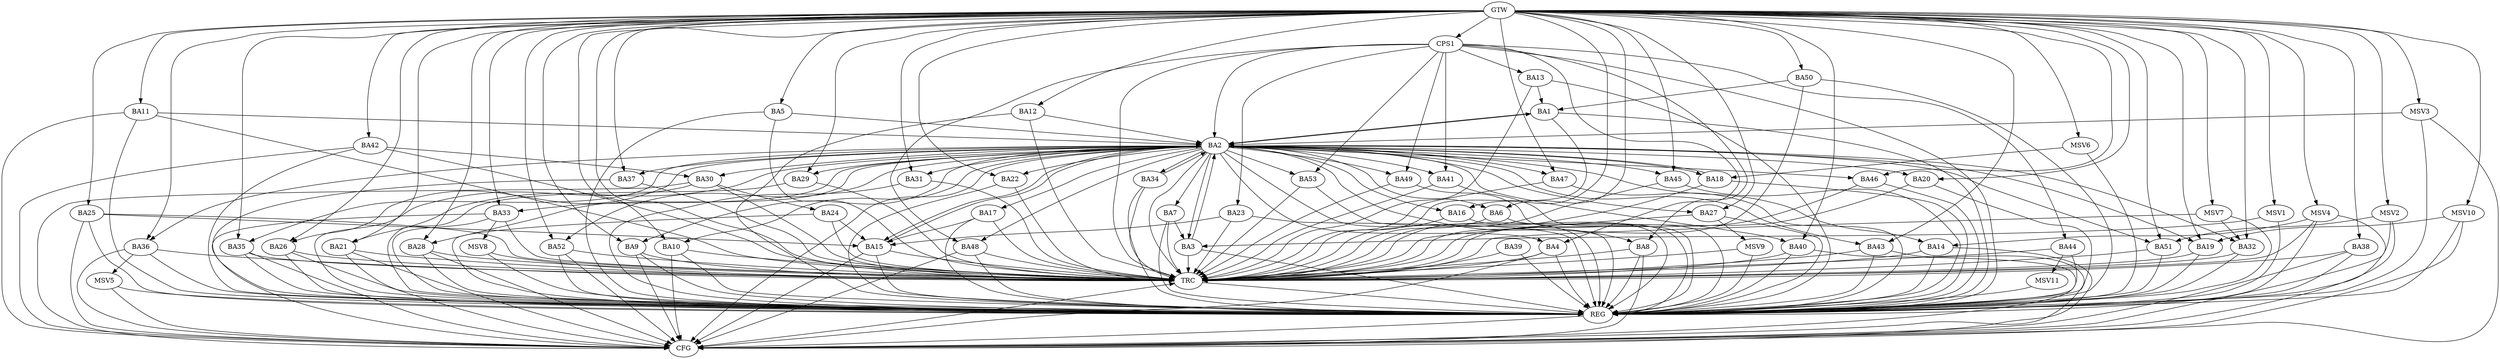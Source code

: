 strict digraph G {
  BA1 [ label="BA1" ];
  BA2 [ label="BA2" ];
  BA3 [ label="BA3" ];
  BA4 [ label="BA4" ];
  BA5 [ label="BA5" ];
  BA6 [ label="BA6" ];
  BA7 [ label="BA7" ];
  BA8 [ label="BA8" ];
  BA9 [ label="BA9" ];
  BA10 [ label="BA10" ];
  BA11 [ label="BA11" ];
  BA12 [ label="BA12" ];
  BA13 [ label="BA13" ];
  BA14 [ label="BA14" ];
  BA15 [ label="BA15" ];
  BA16 [ label="BA16" ];
  BA17 [ label="BA17" ];
  BA18 [ label="BA18" ];
  BA19 [ label="BA19" ];
  BA20 [ label="BA20" ];
  BA21 [ label="BA21" ];
  BA22 [ label="BA22" ];
  BA23 [ label="BA23" ];
  BA24 [ label="BA24" ];
  BA25 [ label="BA25" ];
  BA26 [ label="BA26" ];
  BA27 [ label="BA27" ];
  BA28 [ label="BA28" ];
  BA29 [ label="BA29" ];
  BA30 [ label="BA30" ];
  BA31 [ label="BA31" ];
  BA32 [ label="BA32" ];
  BA33 [ label="BA33" ];
  BA34 [ label="BA34" ];
  BA35 [ label="BA35" ];
  BA36 [ label="BA36" ];
  BA37 [ label="BA37" ];
  BA38 [ label="BA38" ];
  BA39 [ label="BA39" ];
  BA40 [ label="BA40" ];
  BA41 [ label="BA41" ];
  BA42 [ label="BA42" ];
  BA43 [ label="BA43" ];
  BA44 [ label="BA44" ];
  BA45 [ label="BA45" ];
  BA46 [ label="BA46" ];
  BA47 [ label="BA47" ];
  BA48 [ label="BA48" ];
  BA49 [ label="BA49" ];
  BA50 [ label="BA50" ];
  BA51 [ label="BA51" ];
  BA52 [ label="BA52" ];
  BA53 [ label="BA53" ];
  CPS1 [ label="CPS1" ];
  GTW [ label="GTW" ];
  REG [ label="REG" ];
  CFG [ label="CFG" ];
  TRC [ label="TRC" ];
  MSV1 [ label="MSV1" ];
  MSV2 [ label="MSV2" ];
  MSV3 [ label="MSV3" ];
  MSV4 [ label="MSV4" ];
  MSV5 [ label="MSV5" ];
  MSV6 [ label="MSV6" ];
  MSV7 [ label="MSV7" ];
  MSV8 [ label="MSV8" ];
  MSV9 [ label="MSV9" ];
  MSV10 [ label="MSV10" ];
  MSV11 [ label="MSV11" ];
  BA1 -> BA2;
  BA2 -> BA1;
  BA3 -> BA2;
  BA5 -> BA2;
  BA7 -> BA3;
  BA11 -> BA2;
  BA12 -> BA2;
  BA13 -> BA1;
  BA15 -> BA2;
  BA17 -> BA15;
  BA18 -> BA2;
  BA23 -> BA15;
  BA24 -> BA15;
  BA25 -> BA15;
  BA30 -> BA24;
  BA34 -> BA2;
  BA42 -> BA30;
  BA50 -> BA1;
  CPS1 -> BA4;
  CPS1 -> BA41;
  CPS1 -> BA23;
  CPS1 -> BA44;
  CPS1 -> BA2;
  CPS1 -> BA53;
  CPS1 -> BA49;
  CPS1 -> BA48;
  CPS1 -> BA13;
  CPS1 -> BA8;
  GTW -> BA5;
  GTW -> BA6;
  GTW -> BA9;
  GTW -> BA10;
  GTW -> BA11;
  GTW -> BA12;
  GTW -> BA16;
  GTW -> BA19;
  GTW -> BA20;
  GTW -> BA21;
  GTW -> BA22;
  GTW -> BA25;
  GTW -> BA26;
  GTW -> BA27;
  GTW -> BA28;
  GTW -> BA29;
  GTW -> BA31;
  GTW -> BA32;
  GTW -> BA33;
  GTW -> BA35;
  GTW -> BA36;
  GTW -> BA37;
  GTW -> BA38;
  GTW -> BA40;
  GTW -> BA42;
  GTW -> BA43;
  GTW -> BA45;
  GTW -> BA46;
  GTW -> BA47;
  GTW -> BA50;
  GTW -> BA51;
  GTW -> BA52;
  GTW -> CPS1;
  BA1 -> REG;
  BA2 -> REG;
  BA3 -> REG;
  BA4 -> REG;
  BA5 -> REG;
  BA6 -> REG;
  BA7 -> REG;
  BA8 -> REG;
  BA9 -> REG;
  BA10 -> REG;
  BA11 -> REG;
  BA12 -> REG;
  BA13 -> REG;
  BA14 -> REG;
  BA15 -> REG;
  BA16 -> REG;
  BA17 -> REG;
  BA18 -> REG;
  BA19 -> REG;
  BA20 -> REG;
  BA21 -> REG;
  BA22 -> REG;
  BA23 -> REG;
  BA24 -> REG;
  BA25 -> REG;
  BA26 -> REG;
  BA27 -> REG;
  BA28 -> REG;
  BA29 -> REG;
  BA30 -> REG;
  BA31 -> REG;
  BA32 -> REG;
  BA33 -> REG;
  BA34 -> REG;
  BA35 -> REG;
  BA36 -> REG;
  BA37 -> REG;
  BA38 -> REG;
  BA39 -> REG;
  BA40 -> REG;
  BA41 -> REG;
  BA42 -> REG;
  BA43 -> REG;
  BA44 -> REG;
  BA45 -> REG;
  BA46 -> REG;
  BA47 -> REG;
  BA48 -> REG;
  BA49 -> REG;
  BA50 -> REG;
  BA51 -> REG;
  BA52 -> REG;
  BA53 -> REG;
  CPS1 -> REG;
  BA48 -> CFG;
  BA25 -> CFG;
  BA14 -> CFG;
  BA9 -> CFG;
  BA38 -> CFG;
  BA4 -> CFG;
  BA52 -> CFG;
  BA42 -> CFG;
  BA40 -> CFG;
  BA15 -> CFG;
  BA33 -> CFG;
  BA43 -> CFG;
  BA10 -> CFG;
  BA26 -> CFG;
  BA36 -> CFG;
  BA11 -> CFG;
  BA30 -> CFG;
  BA35 -> CFG;
  BA2 -> CFG;
  BA8 -> CFG;
  BA28 -> CFG;
  BA21 -> CFG;
  REG -> CFG;
  BA1 -> TRC;
  BA2 -> TRC;
  BA3 -> TRC;
  BA4 -> TRC;
  BA5 -> TRC;
  BA6 -> TRC;
  BA7 -> TRC;
  BA8 -> TRC;
  BA9 -> TRC;
  BA10 -> TRC;
  BA11 -> TRC;
  BA12 -> TRC;
  BA13 -> TRC;
  BA14 -> TRC;
  BA15 -> TRC;
  BA16 -> TRC;
  BA17 -> TRC;
  BA18 -> TRC;
  BA19 -> TRC;
  BA20 -> TRC;
  BA21 -> TRC;
  BA22 -> TRC;
  BA23 -> TRC;
  BA24 -> TRC;
  BA25 -> TRC;
  BA26 -> TRC;
  BA27 -> TRC;
  BA28 -> TRC;
  BA29 -> TRC;
  BA30 -> TRC;
  BA31 -> TRC;
  BA32 -> TRC;
  BA33 -> TRC;
  BA34 -> TRC;
  BA35 -> TRC;
  BA36 -> TRC;
  BA37 -> TRC;
  BA38 -> TRC;
  BA39 -> TRC;
  BA40 -> TRC;
  BA41 -> TRC;
  BA42 -> TRC;
  BA43 -> TRC;
  BA44 -> TRC;
  BA45 -> TRC;
  BA46 -> TRC;
  BA47 -> TRC;
  BA48 -> TRC;
  BA49 -> TRC;
  BA50 -> TRC;
  BA51 -> TRC;
  BA52 -> TRC;
  BA53 -> TRC;
  CPS1 -> TRC;
  GTW -> TRC;
  CFG -> TRC;
  TRC -> REG;
  BA2 -> BA41;
  BA2 -> BA35;
  BA2 -> BA20;
  BA2 -> BA14;
  BA2 -> BA32;
  BA2 -> BA52;
  BA2 -> BA18;
  BA2 -> BA16;
  BA2 -> BA27;
  BA2 -> BA21;
  BA2 -> BA34;
  BA2 -> BA29;
  BA2 -> BA15;
  BA2 -> BA40;
  BA2 -> BA10;
  BA2 -> BA7;
  BA2 -> BA17;
  BA2 -> BA47;
  BA2 -> BA22;
  BA2 -> BA33;
  BA2 -> BA3;
  BA2 -> BA37;
  BA2 -> BA26;
  BA2 -> BA28;
  BA2 -> BA51;
  BA2 -> BA48;
  BA2 -> BA49;
  BA2 -> BA36;
  BA2 -> BA6;
  BA2 -> BA9;
  BA2 -> BA8;
  BA2 -> BA31;
  BA2 -> BA46;
  BA2 -> BA45;
  BA2 -> BA43;
  BA2 -> BA30;
  BA2 -> BA19;
  BA2 -> BA4;
  BA2 -> BA53;
  MSV1 -> BA3;
  GTW -> MSV1;
  MSV1 -> REG;
  MSV2 -> BA51;
  GTW -> MSV2;
  MSV2 -> REG;
  MSV2 -> CFG;
  MSV3 -> BA2;
  GTW -> MSV3;
  MSV3 -> REG;
  MSV3 -> CFG;
  MSV4 -> BA14;
  GTW -> MSV4;
  MSV4 -> REG;
  MSV4 -> TRC;
  MSV4 -> CFG;
  BA36 -> MSV5;
  MSV5 -> REG;
  MSV5 -> CFG;
  MSV6 -> BA18;
  GTW -> MSV6;
  MSV6 -> REG;
  MSV7 -> BA32;
  GTW -> MSV7;
  MSV7 -> REG;
  MSV7 -> TRC;
  BA33 -> MSV8;
  MSV8 -> REG;
  MSV8 -> TRC;
  BA27 -> MSV9;
  MSV9 -> REG;
  MSV9 -> TRC;
  MSV10 -> BA19;
  GTW -> MSV10;
  MSV10 -> REG;
  MSV10 -> CFG;
  BA44 -> MSV11;
  MSV11 -> REG;
}
